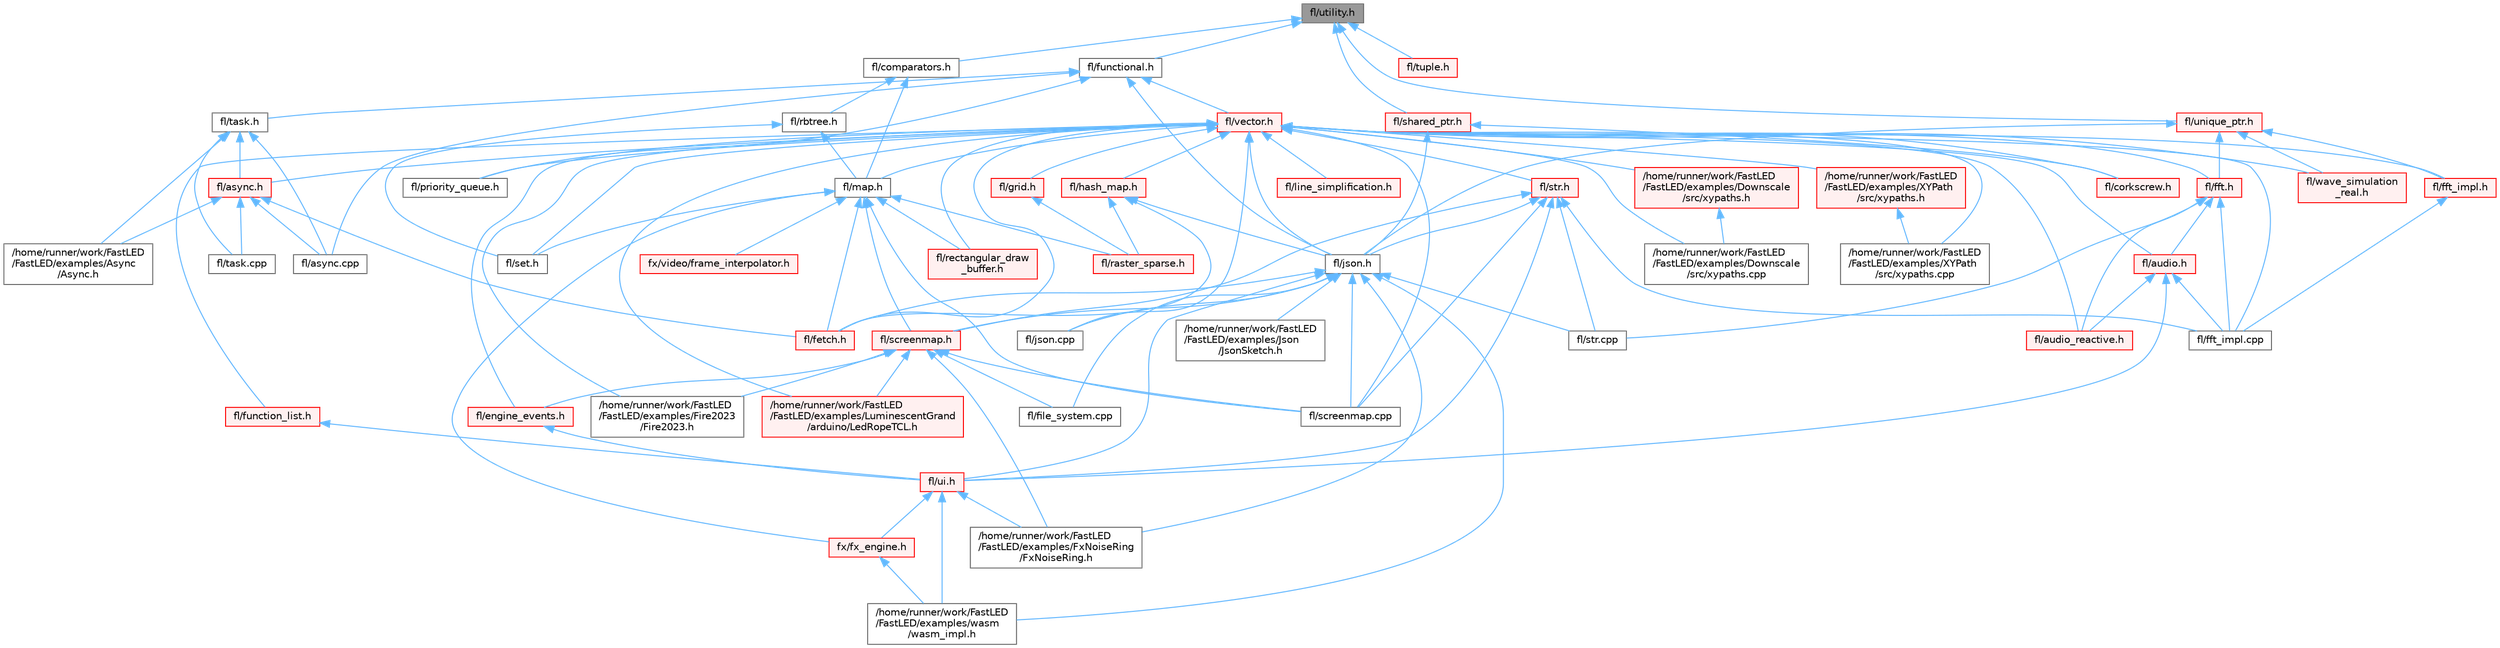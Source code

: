 digraph "fl/utility.h"
{
 // INTERACTIVE_SVG=YES
 // LATEX_PDF_SIZE
  bgcolor="transparent";
  edge [fontname=Helvetica,fontsize=10,labelfontname=Helvetica,labelfontsize=10];
  node [fontname=Helvetica,fontsize=10,shape=box,height=0.2,width=0.4];
  Node1 [id="Node000001",label="fl/utility.h",height=0.2,width=0.4,color="gray40", fillcolor="grey60", style="filled", fontcolor="black",tooltip=" "];
  Node1 -> Node2 [id="edge1_Node000001_Node000002",dir="back",color="steelblue1",style="solid",tooltip=" "];
  Node2 [id="Node000002",label="fl/comparators.h",height=0.2,width=0.4,color="grey40", fillcolor="white", style="filled",URL="$dc/d7e/comparators_8h.html",tooltip=" "];
  Node2 -> Node3 [id="edge2_Node000002_Node000003",dir="back",color="steelblue1",style="solid",tooltip=" "];
  Node3 [id="Node000003",label="fl/map.h",height=0.2,width=0.4,color="grey40", fillcolor="white", style="filled",URL="$dc/db7/map_8h.html",tooltip=" "];
  Node3 -> Node4 [id="edge3_Node000003_Node000004",dir="back",color="steelblue1",style="solid",tooltip=" "];
  Node4 [id="Node000004",label="fl/fetch.h",height=0.2,width=0.4,color="red", fillcolor="#FFF0F0", style="filled",URL="$d6/d6a/fetch_8h.html",tooltip="Unified HTTP fetch API for FastLED (cross-platform)"];
  Node3 -> Node7 [id="edge4_Node000003_Node000007",dir="back",color="steelblue1",style="solid",tooltip=" "];
  Node7 [id="Node000007",label="fl/raster_sparse.h",height=0.2,width=0.4,color="red", fillcolor="#FFF0F0", style="filled",URL="$d4/df9/raster__sparse_8h.html",tooltip=" "];
  Node3 -> Node22 [id="edge5_Node000003_Node000022",dir="back",color="steelblue1",style="solid",tooltip=" "];
  Node22 [id="Node000022",label="fl/rectangular_draw\l_buffer.h",height=0.2,width=0.4,color="red", fillcolor="#FFF0F0", style="filled",URL="$d9/df3/rectangular__draw__buffer_8h.html",tooltip=" "];
  Node3 -> Node24 [id="edge6_Node000003_Node000024",dir="back",color="steelblue1",style="solid",tooltip=" "];
  Node24 [id="Node000024",label="fl/screenmap.cpp",height=0.2,width=0.4,color="grey40", fillcolor="white", style="filled",URL="$d9/d6f/screenmap_8cpp.html",tooltip=" "];
  Node3 -> Node25 [id="edge7_Node000003_Node000025",dir="back",color="steelblue1",style="solid",tooltip=" "];
  Node25 [id="Node000025",label="fl/screenmap.h",height=0.2,width=0.4,color="red", fillcolor="#FFF0F0", style="filled",URL="$d7/d97/screenmap_8h.html",tooltip=" "];
  Node25 -> Node29 [id="edge8_Node000025_Node000029",dir="back",color="steelblue1",style="solid",tooltip=" "];
  Node29 [id="Node000029",label="/home/runner/work/FastLED\l/FastLED/examples/Fire2023\l/Fire2023.h",height=0.2,width=0.4,color="grey40", fillcolor="white", style="filled",URL="$de/d71/_fire2023_8h.html",tooltip=" "];
  Node25 -> Node33 [id="edge9_Node000025_Node000033",dir="back",color="steelblue1",style="solid",tooltip=" "];
  Node33 [id="Node000033",label="/home/runner/work/FastLED\l/FastLED/examples/FxNoiseRing\l/FxNoiseRing.h",height=0.2,width=0.4,color="grey40", fillcolor="white", style="filled",URL="$d5/d77/_fx_noise_ring_8h.html",tooltip=" "];
  Node25 -> Node36 [id="edge10_Node000025_Node000036",dir="back",color="steelblue1",style="solid",tooltip=" "];
  Node36 [id="Node000036",label="/home/runner/work/FastLED\l/FastLED/examples/LuminescentGrand\l/arduino/LedRopeTCL.h",height=0.2,width=0.4,color="red", fillcolor="#FFF0F0", style="filled",URL="$d9/d7e/_led_rope_t_c_l_8h.html",tooltip=" "];
  Node25 -> Node174 [id="edge11_Node000025_Node000174",dir="back",color="steelblue1",style="solid",tooltip=" "];
  Node174 [id="Node000174",label="fl/engine_events.h",height=0.2,width=0.4,color="red", fillcolor="#FFF0F0", style="filled",URL="$db/dc0/engine__events_8h.html",tooltip=" "];
  Node174 -> Node176 [id="edge12_Node000174_Node000176",dir="back",color="steelblue1",style="solid",tooltip=" "];
  Node176 [id="Node000176",label="fl/ui.h",height=0.2,width=0.4,color="red", fillcolor="#FFF0F0", style="filled",URL="$d9/d3b/ui_8h.html",tooltip=" "];
  Node176 -> Node33 [id="edge13_Node000176_Node000033",dir="back",color="steelblue1",style="solid",tooltip=" "];
  Node176 -> Node120 [id="edge14_Node000176_Node000120",dir="back",color="steelblue1",style="solid",tooltip=" "];
  Node120 [id="Node000120",label="/home/runner/work/FastLED\l/FastLED/examples/wasm\l/wasm_impl.h",height=0.2,width=0.4,color="grey40", fillcolor="white", style="filled",URL="$da/d40/wasm__impl_8h.html",tooltip=" "];
  Node176 -> Node180 [id="edge15_Node000176_Node000180",dir="back",color="steelblue1",style="solid",tooltip=" "];
  Node180 [id="Node000180",label="fx/fx_engine.h",height=0.2,width=0.4,color="red", fillcolor="#FFF0F0", style="filled",URL="$d9/d3c/fx__engine_8h.html",tooltip=" "];
  Node180 -> Node120 [id="edge16_Node000180_Node000120",dir="back",color="steelblue1",style="solid",tooltip=" "];
  Node25 -> Node185 [id="edge17_Node000025_Node000185",dir="back",color="steelblue1",style="solid",tooltip=" "];
  Node185 [id="Node000185",label="fl/file_system.cpp",height=0.2,width=0.4,color="grey40", fillcolor="white", style="filled",URL="$d4/d37/file__system_8cpp.html",tooltip=" "];
  Node25 -> Node24 [id="edge18_Node000025_Node000024",dir="back",color="steelblue1",style="solid",tooltip=" "];
  Node3 -> Node195 [id="edge19_Node000003_Node000195",dir="back",color="steelblue1",style="solid",tooltip=" "];
  Node195 [id="Node000195",label="fl/set.h",height=0.2,width=0.4,color="grey40", fillcolor="white", style="filled",URL="$d4/d13/set_8h.html",tooltip=" "];
  Node3 -> Node180 [id="edge20_Node000003_Node000180",dir="back",color="steelblue1",style="solid",tooltip=" "];
  Node3 -> Node190 [id="edge21_Node000003_Node000190",dir="back",color="steelblue1",style="solid",tooltip=" "];
  Node190 [id="Node000190",label="fx/video/frame_interpolator.h",height=0.2,width=0.4,color="red", fillcolor="#FFF0F0", style="filled",URL="$d3/dda/frame__interpolator_8h.html",tooltip=" "];
  Node2 -> Node196 [id="edge22_Node000002_Node000196",dir="back",color="steelblue1",style="solid",tooltip=" "];
  Node196 [id="Node000196",label="fl/rbtree.h",height=0.2,width=0.4,color="grey40", fillcolor="white", style="filled",URL="$d5/ddf/rbtree_8h.html",tooltip=" "];
  Node196 -> Node3 [id="edge23_Node000196_Node000003",dir="back",color="steelblue1",style="solid",tooltip=" "];
  Node196 -> Node195 [id="edge24_Node000196_Node000195",dir="back",color="steelblue1",style="solid",tooltip=" "];
  Node1 -> Node197 [id="edge25_Node000001_Node000197",dir="back",color="steelblue1",style="solid",tooltip=" "];
  Node197 [id="Node000197",label="fl/functional.h",height=0.2,width=0.4,color="grey40", fillcolor="white", style="filled",URL="$d8/dea/functional_8h.html",tooltip=" "];
  Node197 -> Node198 [id="edge26_Node000197_Node000198",dir="back",color="steelblue1",style="solid",tooltip=" "];
  Node198 [id="Node000198",label="fl/async.cpp",height=0.2,width=0.4,color="grey40", fillcolor="white", style="filled",URL="$d0/d95/async_8cpp.html",tooltip=" "];
  Node197 -> Node199 [id="edge27_Node000197_Node000199",dir="back",color="steelblue1",style="solid",tooltip=" "];
  Node199 [id="Node000199",label="fl/json.h",height=0.2,width=0.4,color="grey40", fillcolor="white", style="filled",URL="$d7/d91/fl_2json_8h.html",tooltip="FastLED's Elegant JSON Library: fl::Json"];
  Node199 -> Node33 [id="edge28_Node000199_Node000033",dir="back",color="steelblue1",style="solid",tooltip=" "];
  Node199 -> Node88 [id="edge29_Node000199_Node000088",dir="back",color="steelblue1",style="solid",tooltip=" "];
  Node88 [id="Node000088",label="/home/runner/work/FastLED\l/FastLED/examples/Json\l/JsonSketch.h",height=0.2,width=0.4,color="grey40", fillcolor="white", style="filled",URL="$d0/dd3/_json_sketch_8h.html",tooltip=" "];
  Node199 -> Node120 [id="edge30_Node000199_Node000120",dir="back",color="steelblue1",style="solid",tooltip=" "];
  Node199 -> Node4 [id="edge31_Node000199_Node000004",dir="back",color="steelblue1",style="solid",tooltip=" "];
  Node199 -> Node185 [id="edge32_Node000199_Node000185",dir="back",color="steelblue1",style="solid",tooltip=" "];
  Node199 -> Node200 [id="edge33_Node000199_Node000200",dir="back",color="steelblue1",style="solid",tooltip=" "];
  Node200 [id="Node000200",label="fl/json.cpp",height=0.2,width=0.4,color="grey40", fillcolor="white", style="filled",URL="$dd/d55/json_8cpp.html",tooltip=" "];
  Node199 -> Node24 [id="edge34_Node000199_Node000024",dir="back",color="steelblue1",style="solid",tooltip=" "];
  Node199 -> Node25 [id="edge35_Node000199_Node000025",dir="back",color="steelblue1",style="solid",tooltip=" "];
  Node199 -> Node201 [id="edge36_Node000199_Node000201",dir="back",color="steelblue1",style="solid",tooltip=" "];
  Node201 [id="Node000201",label="fl/str.cpp",height=0.2,width=0.4,color="grey40", fillcolor="white", style="filled",URL="$d1/d1f/str_8cpp.html",tooltip=" "];
  Node199 -> Node176 [id="edge37_Node000199_Node000176",dir="back",color="steelblue1",style="solid",tooltip=" "];
  Node197 -> Node202 [id="edge38_Node000197_Node000202",dir="back",color="steelblue1",style="solid",tooltip=" "];
  Node202 [id="Node000202",label="fl/priority_queue.h",height=0.2,width=0.4,color="grey40", fillcolor="white", style="filled",URL="$d4/da1/priority__queue_8h.html",tooltip=" "];
  Node197 -> Node203 [id="edge39_Node000197_Node000203",dir="back",color="steelblue1",style="solid",tooltip=" "];
  Node203 [id="Node000203",label="fl/task.h",height=0.2,width=0.4,color="grey40", fillcolor="white", style="filled",URL="$db/da4/task_8h.html",tooltip=" "];
  Node203 -> Node49 [id="edge40_Node000203_Node000049",dir="back",color="steelblue1",style="solid",tooltip=" "];
  Node49 [id="Node000049",label="/home/runner/work/FastLED\l/FastLED/examples/Async\l/Async.h",height=0.2,width=0.4,color="grey40", fillcolor="white", style="filled",URL="$d5/d1b/examples_2_async_2async_8h.html",tooltip=" "];
  Node203 -> Node198 [id="edge41_Node000203_Node000198",dir="back",color="steelblue1",style="solid",tooltip=" "];
  Node203 -> Node204 [id="edge42_Node000203_Node000204",dir="back",color="steelblue1",style="solid",tooltip=" "];
  Node204 [id="Node000204",label="fl/async.h",height=0.2,width=0.4,color="red", fillcolor="#FFF0F0", style="filled",URL="$df/d4c/src_2fl_2async_8h.html",tooltip="Generic asynchronous task management for FastLED."];
  Node204 -> Node49 [id="edge43_Node000204_Node000049",dir="back",color="steelblue1",style="solid",tooltip=" "];
  Node204 -> Node198 [id="edge44_Node000204_Node000198",dir="back",color="steelblue1",style="solid",tooltip=" "];
  Node204 -> Node4 [id="edge45_Node000204_Node000004",dir="back",color="steelblue1",style="solid",tooltip=" "];
  Node204 -> Node205 [id="edge46_Node000204_Node000205",dir="back",color="steelblue1",style="solid",tooltip=" "];
  Node205 [id="Node000205",label="fl/task.cpp",height=0.2,width=0.4,color="grey40", fillcolor="white", style="filled",URL="$d9/d9c/task_8cpp.html",tooltip=" "];
  Node203 -> Node205 [id="edge47_Node000203_Node000205",dir="back",color="steelblue1",style="solid",tooltip=" "];
  Node197 -> Node206 [id="edge48_Node000197_Node000206",dir="back",color="steelblue1",style="solid",tooltip=" "];
  Node206 [id="Node000206",label="fl/vector.h",height=0.2,width=0.4,color="red", fillcolor="#FFF0F0", style="filled",URL="$d6/d68/vector_8h.html",tooltip=" "];
  Node206 -> Node207 [id="edge49_Node000206_Node000207",dir="back",color="steelblue1",style="solid",tooltip=" "];
  Node207 [id="Node000207",label="/home/runner/work/FastLED\l/FastLED/examples/Downscale\l/src/xypaths.cpp",height=0.2,width=0.4,color="grey40", fillcolor="white", style="filled",URL="$dd/d96/_downscale_2src_2xypaths_8cpp.html",tooltip=" "];
  Node206 -> Node208 [id="edge50_Node000206_Node000208",dir="back",color="steelblue1",style="solid",tooltip=" "];
  Node208 [id="Node000208",label="/home/runner/work/FastLED\l/FastLED/examples/Downscale\l/src/xypaths.h",height=0.2,width=0.4,color="red", fillcolor="#FFF0F0", style="filled",URL="$de/d75/_downscale_2src_2xypaths_8h.html",tooltip=" "];
  Node208 -> Node207 [id="edge51_Node000208_Node000207",dir="back",color="steelblue1",style="solid",tooltip=" "];
  Node206 -> Node29 [id="edge52_Node000206_Node000029",dir="back",color="steelblue1",style="solid",tooltip=" "];
  Node206 -> Node36 [id="edge53_Node000206_Node000036",dir="back",color="steelblue1",style="solid",tooltip=" "];
  Node206 -> Node209 [id="edge54_Node000206_Node000209",dir="back",color="steelblue1",style="solid",tooltip=" "];
  Node209 [id="Node000209",label="/home/runner/work/FastLED\l/FastLED/examples/XYPath\l/src/xypaths.cpp",height=0.2,width=0.4,color="grey40", fillcolor="white", style="filled",URL="$d8/d55/_x_y_path_2src_2xypaths_8cpp.html",tooltip=" "];
  Node206 -> Node210 [id="edge55_Node000206_Node000210",dir="back",color="steelblue1",style="solid",tooltip=" "];
  Node210 [id="Node000210",label="/home/runner/work/FastLED\l/FastLED/examples/XYPath\l/src/xypaths.h",height=0.2,width=0.4,color="red", fillcolor="#FFF0F0", style="filled",URL="$d7/d5e/_x_y_path_2src_2xypaths_8h.html",tooltip=" "];
  Node210 -> Node209 [id="edge56_Node000210_Node000209",dir="back",color="steelblue1",style="solid",tooltip=" "];
  Node206 -> Node204 [id="edge57_Node000206_Node000204",dir="back",color="steelblue1",style="solid",tooltip=" "];
  Node206 -> Node211 [id="edge58_Node000206_Node000211",dir="back",color="steelblue1",style="solid",tooltip=" "];
  Node211 [id="Node000211",label="fl/audio.h",height=0.2,width=0.4,color="red", fillcolor="#FFF0F0", style="filled",URL="$da/d09/audio_8h.html",tooltip=" "];
  Node211 -> Node213 [id="edge59_Node000211_Node000213",dir="back",color="steelblue1",style="solid",tooltip=" "];
  Node213 [id="Node000213",label="fl/audio_reactive.h",height=0.2,width=0.4,color="red", fillcolor="#FFF0F0", style="filled",URL="$d1/d9a/audio__reactive_8h.html",tooltip=" "];
  Node211 -> Node138 [id="edge60_Node000211_Node000138",dir="back",color="steelblue1",style="solid",tooltip=" "];
  Node138 [id="Node000138",label="fl/fft_impl.cpp",height=0.2,width=0.4,color="grey40", fillcolor="white", style="filled",URL="$d1/dff/fft__impl_8cpp.html",tooltip=" "];
  Node211 -> Node176 [id="edge61_Node000211_Node000176",dir="back",color="steelblue1",style="solid",tooltip=" "];
  Node206 -> Node213 [id="edge62_Node000206_Node000213",dir="back",color="steelblue1",style="solid",tooltip=" "];
  Node206 -> Node216 [id="edge63_Node000206_Node000216",dir="back",color="steelblue1",style="solid",tooltip=" "];
  Node216 [id="Node000216",label="fl/corkscrew.h",height=0.2,width=0.4,color="red", fillcolor="#FFF0F0", style="filled",URL="$d1/dd4/src_2fl_2corkscrew_8h.html",tooltip="Corkscrew LED strip projection and rendering."];
  Node206 -> Node174 [id="edge64_Node000206_Node000174",dir="back",color="steelblue1",style="solid",tooltip=" "];
  Node206 -> Node4 [id="edge65_Node000206_Node000004",dir="back",color="steelblue1",style="solid",tooltip=" "];
  Node206 -> Node217 [id="edge66_Node000206_Node000217",dir="back",color="steelblue1",style="solid",tooltip=" "];
  Node217 [id="Node000217",label="fl/fft.h",height=0.2,width=0.4,color="red", fillcolor="#FFF0F0", style="filled",URL="$d7/d76/fft_8h.html",tooltip=" "];
  Node217 -> Node211 [id="edge67_Node000217_Node000211",dir="back",color="steelblue1",style="solid",tooltip=" "];
  Node217 -> Node213 [id="edge68_Node000217_Node000213",dir="back",color="steelblue1",style="solid",tooltip=" "];
  Node217 -> Node138 [id="edge69_Node000217_Node000138",dir="back",color="steelblue1",style="solid",tooltip=" "];
  Node217 -> Node201 [id="edge70_Node000217_Node000201",dir="back",color="steelblue1",style="solid",tooltip=" "];
  Node206 -> Node138 [id="edge71_Node000206_Node000138",dir="back",color="steelblue1",style="solid",tooltip=" "];
  Node206 -> Node220 [id="edge72_Node000206_Node000220",dir="back",color="steelblue1",style="solid",tooltip=" "];
  Node220 [id="Node000220",label="fl/fft_impl.h",height=0.2,width=0.4,color="red", fillcolor="#FFF0F0", style="filled",URL="$df/d73/fft__impl_8h.html",tooltip=" "];
  Node220 -> Node138 [id="edge73_Node000220_Node000138",dir="back",color="steelblue1",style="solid",tooltip=" "];
  Node206 -> Node221 [id="edge74_Node000206_Node000221",dir="back",color="steelblue1",style="solid",tooltip=" "];
  Node221 [id="Node000221",label="fl/function_list.h",height=0.2,width=0.4,color="red", fillcolor="#FFF0F0", style="filled",URL="$d0/d64/function__list_8h.html",tooltip=" "];
  Node221 -> Node176 [id="edge75_Node000221_Node000176",dir="back",color="steelblue1",style="solid",tooltip=" "];
  Node206 -> Node222 [id="edge76_Node000206_Node000222",dir="back",color="steelblue1",style="solid",tooltip=" "];
  Node222 [id="Node000222",label="fl/grid.h",height=0.2,width=0.4,color="red", fillcolor="#FFF0F0", style="filled",URL="$da/d15/grid_8h.html",tooltip=" "];
  Node222 -> Node7 [id="edge77_Node000222_Node000007",dir="back",color="steelblue1",style="solid",tooltip=" "];
  Node206 -> Node225 [id="edge78_Node000206_Node000225",dir="back",color="steelblue1",style="solid",tooltip=" "];
  Node225 [id="Node000225",label="fl/hash_map.h",height=0.2,width=0.4,color="red", fillcolor="#FFF0F0", style="filled",URL="$d6/d13/hash__map_8h.html",tooltip=" "];
  Node225 -> Node4 [id="edge79_Node000225_Node000004",dir="back",color="steelblue1",style="solid",tooltip=" "];
  Node225 -> Node199 [id="edge80_Node000225_Node000199",dir="back",color="steelblue1",style="solid",tooltip=" "];
  Node225 -> Node7 [id="edge81_Node000225_Node000007",dir="back",color="steelblue1",style="solid",tooltip=" "];
  Node206 -> Node200 [id="edge82_Node000206_Node000200",dir="back",color="steelblue1",style="solid",tooltip=" "];
  Node206 -> Node199 [id="edge83_Node000206_Node000199",dir="back",color="steelblue1",style="solid",tooltip=" "];
  Node206 -> Node231 [id="edge84_Node000206_Node000231",dir="back",color="steelblue1",style="solid",tooltip=" "];
  Node231 [id="Node000231",label="fl/line_simplification.h",height=0.2,width=0.4,color="red", fillcolor="#FFF0F0", style="filled",URL="$d8/da7/line__simplification_8h.html",tooltip=" "];
  Node206 -> Node3 [id="edge85_Node000206_Node000003",dir="back",color="steelblue1",style="solid",tooltip=" "];
  Node206 -> Node202 [id="edge86_Node000206_Node000202",dir="back",color="steelblue1",style="solid",tooltip=" "];
  Node206 -> Node22 [id="edge87_Node000206_Node000022",dir="back",color="steelblue1",style="solid",tooltip=" "];
  Node206 -> Node24 [id="edge88_Node000206_Node000024",dir="back",color="steelblue1",style="solid",tooltip=" "];
  Node206 -> Node195 [id="edge89_Node000206_Node000195",dir="back",color="steelblue1",style="solid",tooltip=" "];
  Node206 -> Node233 [id="edge90_Node000206_Node000233",dir="back",color="steelblue1",style="solid",tooltip=" "];
  Node233 [id="Node000233",label="fl/str.h",height=0.2,width=0.4,color="red", fillcolor="#FFF0F0", style="filled",URL="$d1/d93/str_8h.html",tooltip=" "];
  Node233 -> Node138 [id="edge91_Node000233_Node000138",dir="back",color="steelblue1",style="solid",tooltip=" "];
  Node233 -> Node199 [id="edge92_Node000233_Node000199",dir="back",color="steelblue1",style="solid",tooltip=" "];
  Node233 -> Node24 [id="edge93_Node000233_Node000024",dir="back",color="steelblue1",style="solid",tooltip=" "];
  Node233 -> Node25 [id="edge94_Node000233_Node000025",dir="back",color="steelblue1",style="solid",tooltip=" "];
  Node233 -> Node201 [id="edge95_Node000233_Node000201",dir="back",color="steelblue1",style="solid",tooltip=" "];
  Node233 -> Node176 [id="edge96_Node000233_Node000176",dir="back",color="steelblue1",style="solid",tooltip=" "];
  Node206 -> Node272 [id="edge97_Node000206_Node000272",dir="back",color="steelblue1",style="solid",tooltip=" "];
  Node272 [id="Node000272",label="fl/wave_simulation\l_real.h",height=0.2,width=0.4,color="red", fillcolor="#FFF0F0", style="filled",URL="$dd/d8e/wave__simulation__real_8h.html",tooltip=" "];
  Node1 -> Node341 [id="edge98_Node000001_Node000341",dir="back",color="steelblue1",style="solid",tooltip=" "];
  Node341 [id="Node000341",label="fl/shared_ptr.h",height=0.2,width=0.4,color="red", fillcolor="#FFF0F0", style="filled",URL="$df/d6a/shared__ptr_8h.html",tooltip=" "];
  Node341 -> Node216 [id="edge99_Node000341_Node000216",dir="back",color="steelblue1",style="solid",tooltip=" "];
  Node341 -> Node199 [id="edge100_Node000341_Node000199",dir="back",color="steelblue1",style="solid",tooltip=" "];
  Node1 -> Node361 [id="edge101_Node000001_Node000361",dir="back",color="steelblue1",style="solid",tooltip=" "];
  Node361 [id="Node000361",label="fl/tuple.h",height=0.2,width=0.4,color="red", fillcolor="#FFF0F0", style="filled",URL="$d2/d20/tuple_8h.html",tooltip=" "];
  Node1 -> Node364 [id="edge102_Node000001_Node000364",dir="back",color="steelblue1",style="solid",tooltip=" "];
  Node364 [id="Node000364",label="fl/unique_ptr.h",height=0.2,width=0.4,color="red", fillcolor="#FFF0F0", style="filled",URL="$da/d4b/unique__ptr_8h.html",tooltip=" "];
  Node364 -> Node217 [id="edge103_Node000364_Node000217",dir="back",color="steelblue1",style="solid",tooltip=" "];
  Node364 -> Node220 [id="edge104_Node000364_Node000220",dir="back",color="steelblue1",style="solid",tooltip=" "];
  Node364 -> Node199 [id="edge105_Node000364_Node000199",dir="back",color="steelblue1",style="solid",tooltip=" "];
  Node364 -> Node272 [id="edge106_Node000364_Node000272",dir="back",color="steelblue1",style="solid",tooltip=" "];
}
